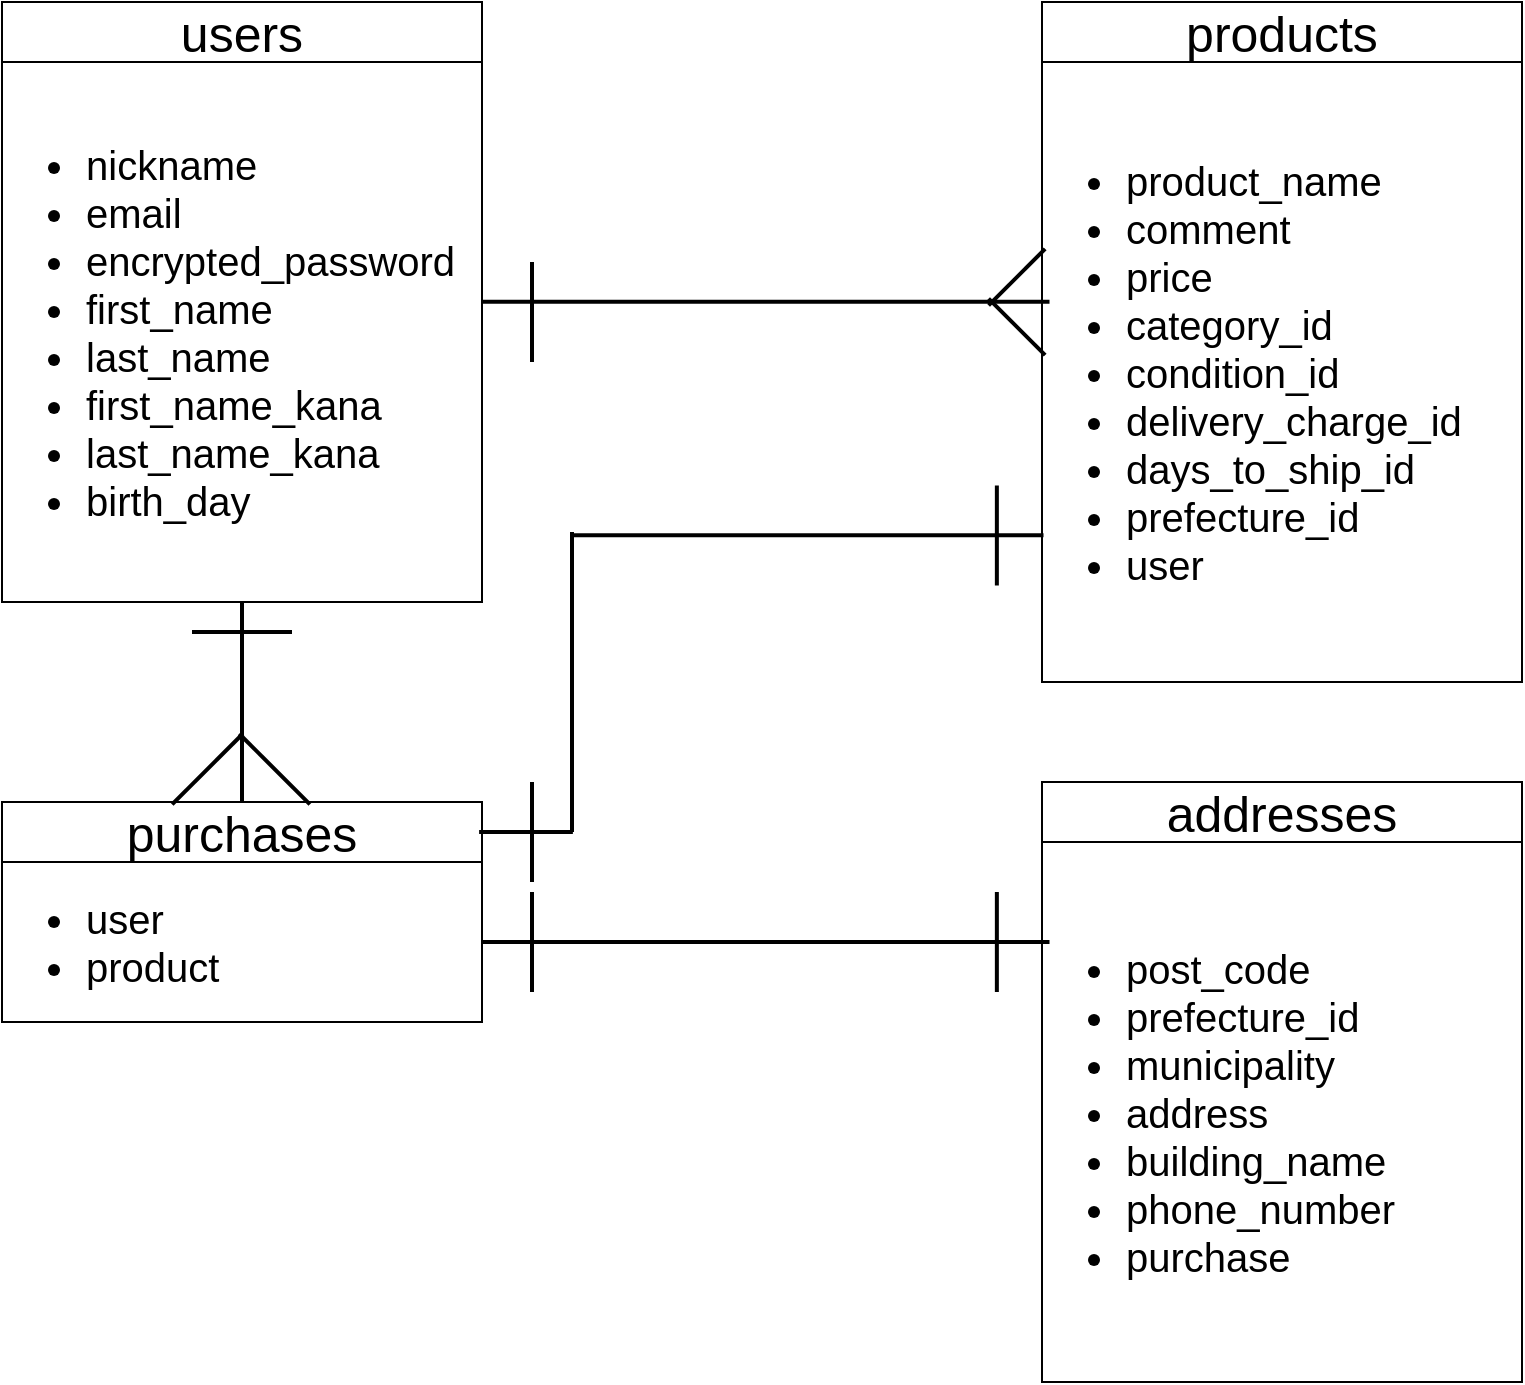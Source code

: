 <mxfile>
    <diagram id="LElWLTq3SB56PaDLJWcj" name="ページ1">
        <mxGraphModel dx="1209" dy="971" grid="1" gridSize="10" guides="1" tooltips="1" connect="1" arrows="1" fold="1" page="1" pageScale="1" pageWidth="1169" pageHeight="1654" math="0" shadow="0">
            <root>
                <mxCell id="0"/>
                <mxCell id="1" parent="0"/>
                <mxCell id="12" value="&lt;font style=&quot;font-size: 25px&quot;&gt;users&lt;/font&gt;" style="whiteSpace=wrap;html=1;" vertex="1" parent="1">
                    <mxGeometry x="50" y="80" width="240" height="30" as="geometry"/>
                </mxCell>
                <mxCell id="13" value="&lt;ul style=&quot;font-size: 20px&quot;&gt;&lt;li&gt;nickname&lt;/li&gt;&lt;li&gt;email&lt;/li&gt;&lt;li&gt;encrypted_password&lt;/li&gt;&lt;li&gt;first_name&lt;/li&gt;&lt;li&gt;last_name&lt;/li&gt;&lt;li&gt;first_name_kana&lt;/li&gt;&lt;li&gt;last_name_kana&lt;/li&gt;&lt;li&gt;birth_day&lt;/li&gt;&lt;/ul&gt;" style="whiteSpace=wrap;html=1;fontSize=25;align=left;" vertex="1" parent="1">
                    <mxGeometry x="50" y="110" width="240" height="270" as="geometry"/>
                </mxCell>
                <mxCell id="14" value="&lt;span style=&quot;font-size: 25px&quot;&gt;products&lt;/span&gt;" style="whiteSpace=wrap;html=1;" vertex="1" parent="1">
                    <mxGeometry x="570" y="80" width="240" height="30" as="geometry"/>
                </mxCell>
                <mxCell id="15" value="&lt;ul style=&quot;font-size: 20px&quot;&gt;&lt;li&gt;product_name&lt;/li&gt;&lt;li&gt;comment&lt;/li&gt;&lt;li&gt;price&lt;/li&gt;&lt;li&gt;category_id&lt;/li&gt;&lt;li&gt;condition_id&lt;/li&gt;&lt;li&gt;delivery_charge_id&lt;/li&gt;&lt;li&gt;days_to_ship_id&lt;/li&gt;&lt;li&gt;prefecture_id&lt;/li&gt;&lt;li&gt;user&lt;/li&gt;&lt;/ul&gt;" style="whiteSpace=wrap;html=1;fontSize=25;align=left;" vertex="1" parent="1">
                    <mxGeometry x="570" y="110" width="240" height="310" as="geometry"/>
                </mxCell>
                <mxCell id="16" value="&lt;span style=&quot;font-size: 25px&quot;&gt;purchases&lt;/span&gt;" style="whiteSpace=wrap;html=1;" vertex="1" parent="1">
                    <mxGeometry x="50" y="480" width="240" height="30" as="geometry"/>
                </mxCell>
                <mxCell id="17" value="&lt;ul style=&quot;font-size: 20px&quot;&gt;&lt;li&gt;user&lt;/li&gt;&lt;li&gt;product&lt;/li&gt;&lt;/ul&gt;" style="whiteSpace=wrap;html=1;fontSize=25;align=left;" vertex="1" parent="1">
                    <mxGeometry x="50" y="510" width="240" height="80" as="geometry"/>
                </mxCell>
                <mxCell id="18" value="&lt;ul style=&quot;font-size: 20px&quot;&gt;&lt;li&gt;post_code&lt;/li&gt;&lt;li&gt;prefecture_id&lt;/li&gt;&lt;li&gt;municipality&lt;/li&gt;&lt;li&gt;address&lt;/li&gt;&lt;li&gt;building_name&lt;/li&gt;&lt;li&gt;phone_number&lt;/li&gt;&lt;li&gt;purchase&lt;/li&gt;&lt;/ul&gt;" style="whiteSpace=wrap;html=1;fontSize=25;align=left;" vertex="1" parent="1">
                    <mxGeometry x="570" y="500" width="240" height="270" as="geometry"/>
                </mxCell>
                <mxCell id="19" value="&lt;span style=&quot;font-size: 25px&quot;&gt;addresses&lt;/span&gt;" style="whiteSpace=wrap;html=1;" vertex="1" parent="1">
                    <mxGeometry x="570" y="470" width="240" height="30" as="geometry"/>
                </mxCell>
                <mxCell id="27" value="" style="line;strokeWidth=2;direction=south;html=1;fontSize=20;" vertex="1" parent="1">
                    <mxGeometry x="310" y="210" width="10" height="50" as="geometry"/>
                </mxCell>
                <mxCell id="30" value="" style="line;strokeWidth=2;direction=south;html=1;fontSize=20;rotation=90;" vertex="1" parent="1">
                    <mxGeometry x="426.88" y="88" width="10" height="283.75" as="geometry"/>
                </mxCell>
                <mxCell id="31" value="" style="line;strokeWidth=2;direction=south;html=1;fontSize=20;rotation=45;" vertex="1" parent="1">
                    <mxGeometry x="552.43" y="197.57" width="10" height="40" as="geometry"/>
                </mxCell>
                <mxCell id="32" value="" style="line;strokeWidth=2;direction=south;html=1;fontSize=20;rotation=-45;" vertex="1" parent="1">
                    <mxGeometry x="552.43" y="222.43" width="10" height="40" as="geometry"/>
                </mxCell>
                <mxCell id="34" value="" style="line;strokeWidth=2;direction=south;html=1;fontSize=20;" vertex="1" parent="1">
                    <mxGeometry x="165" y="380" width="10" height="100" as="geometry"/>
                </mxCell>
                <mxCell id="35" value="" style="line;strokeWidth=2;direction=south;html=1;fontSize=20;rotation=90;" vertex="1" parent="1">
                    <mxGeometry x="165" y="370" width="10" height="50" as="geometry"/>
                </mxCell>
                <mxCell id="36" value="" style="line;strokeWidth=2;direction=south;html=1;fontSize=20;rotation=45;" vertex="1" parent="1">
                    <mxGeometry x="146.46" y="438.54" width="12.57" height="50" as="geometry"/>
                </mxCell>
                <mxCell id="37" value="" style="line;strokeWidth=2;direction=south;html=1;fontSize=20;rotation=135;" vertex="1" parent="1">
                    <mxGeometry x="180" y="438.54" width="12.57" height="50" as="geometry"/>
                </mxCell>
                <mxCell id="38" value="" style="line;strokeWidth=2;direction=south;html=1;fontSize=20;rotation=90;" vertex="1" parent="1">
                    <mxGeometry x="307" y="471.57" width="10" height="46.88" as="geometry"/>
                </mxCell>
                <mxCell id="39" value="" style="line;strokeWidth=2;direction=south;html=1;fontSize=20;rotation=90;" vertex="1" parent="1">
                    <mxGeometry x="426.88" y="408.13" width="10" height="283.75" as="geometry"/>
                </mxCell>
                <mxCell id="40" value="" style="line;strokeWidth=2;direction=south;html=1;fontSize=20;rotation=-180;" vertex="1" parent="1">
                    <mxGeometry x="330" y="345" width="10" height="150" as="geometry"/>
                </mxCell>
                <mxCell id="41" value="" style="line;strokeWidth=2;direction=south;html=1;fontSize=20;rotation=90;" vertex="1" parent="1">
                    <mxGeometry x="451.15" y="229.06" width="4" height="235.21" as="geometry"/>
                </mxCell>
                <mxCell id="42" value="" style="line;strokeWidth=2;direction=south;html=1;fontSize=20;rotation=-180;" vertex="1" parent="1">
                    <mxGeometry x="310" y="525.01" width="10" height="50" as="geometry"/>
                </mxCell>
                <mxCell id="43" value="" style="line;strokeWidth=2;direction=south;html=1;fontSize=20;rotation=-180;" vertex="1" parent="1">
                    <mxGeometry x="310" y="470.01" width="10" height="50" as="geometry"/>
                </mxCell>
                <mxCell id="44" value="" style="line;strokeWidth=2;direction=south;html=1;fontSize=20;rotation=-180;" vertex="1" parent="1">
                    <mxGeometry x="542.43" y="321.75" width="10" height="50" as="geometry"/>
                </mxCell>
                <mxCell id="46" value="" style="line;strokeWidth=2;direction=south;html=1;fontSize=20;rotation=-180;" vertex="1" parent="1">
                    <mxGeometry x="542.43" y="525.01" width="10" height="50" as="geometry"/>
                </mxCell>
            </root>
        </mxGraphModel>
    </diagram>
</mxfile>